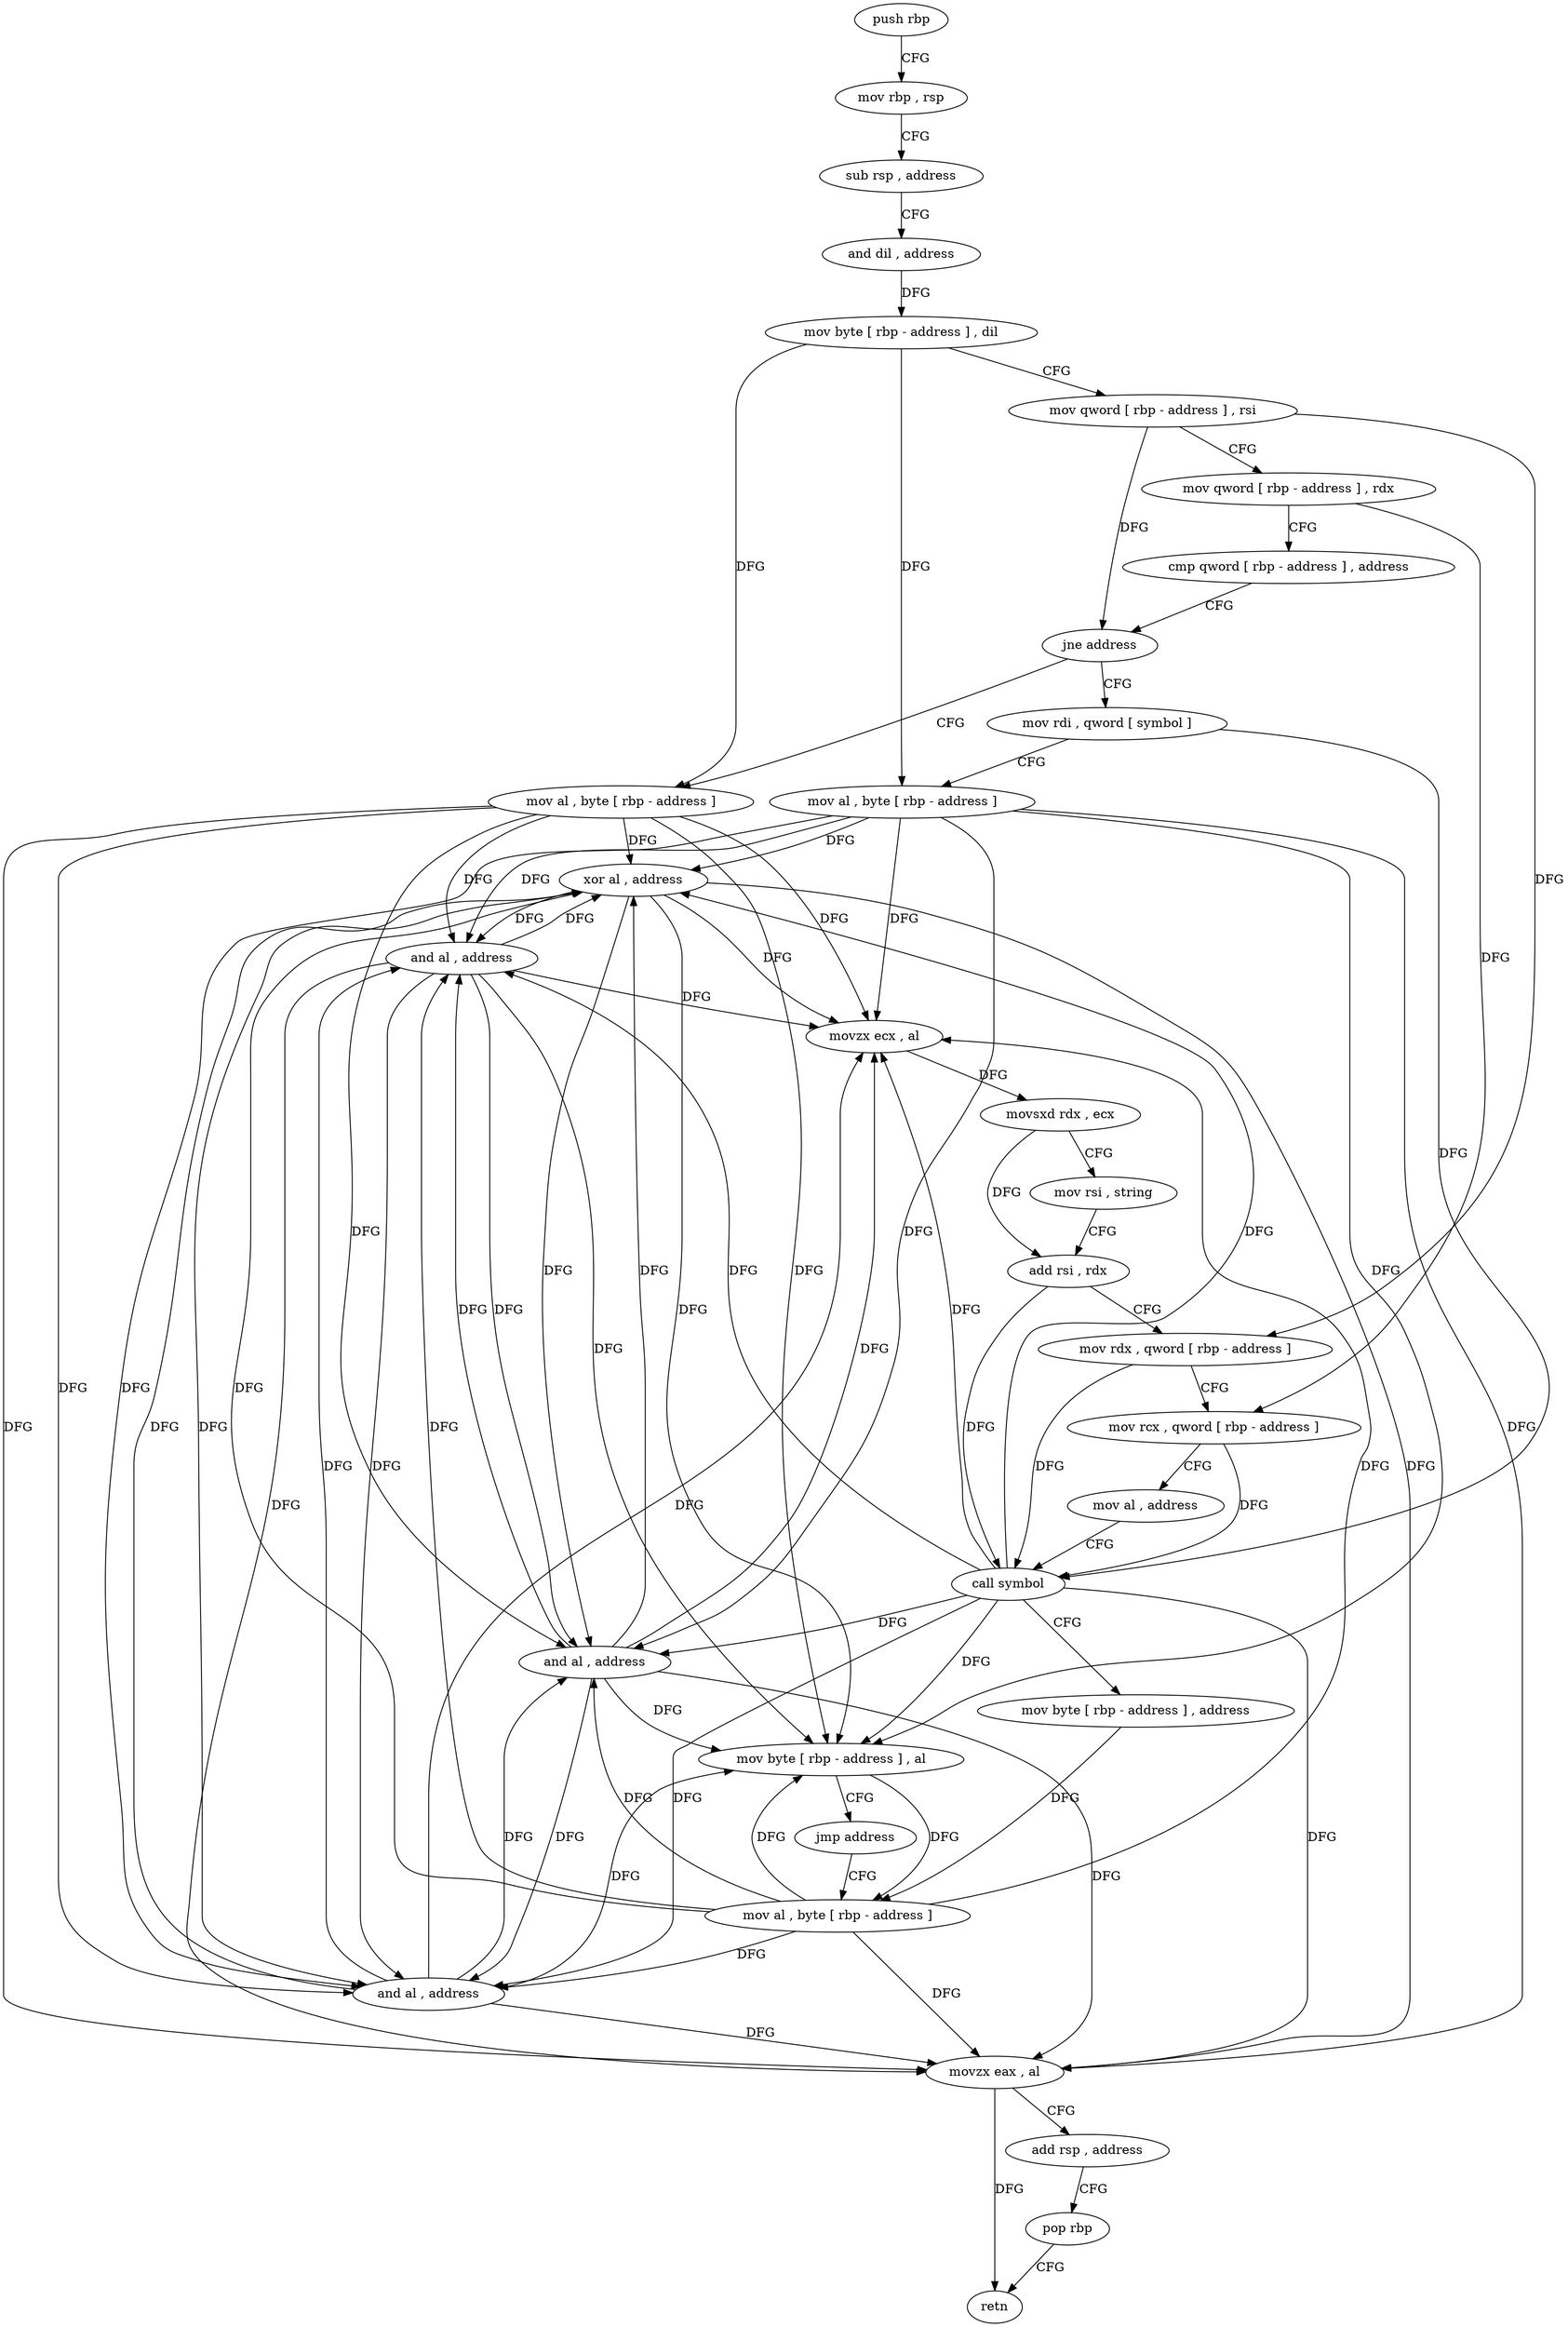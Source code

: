 digraph "func" {
"4433904" [label = "push rbp" ]
"4433905" [label = "mov rbp , rsp" ]
"4433908" [label = "sub rsp , address" ]
"4433912" [label = "and dil , address" ]
"4433916" [label = "mov byte [ rbp - address ] , dil" ]
"4433920" [label = "mov qword [ rbp - address ] , rsi" ]
"4433924" [label = "mov qword [ rbp - address ] , rdx" ]
"4433928" [label = "cmp qword [ rbp - address ] , address" ]
"4433933" [label = "jne address" ]
"4433952" [label = "mov rdi , qword [ symbol ]" ]
"4433939" [label = "mov al , byte [ rbp - address ]" ]
"4433960" [label = "mov al , byte [ rbp - address ]" ]
"4433963" [label = "xor al , address" ]
"4433965" [label = "and al , address" ]
"4433967" [label = "movzx ecx , al" ]
"4433970" [label = "movsxd rdx , ecx" ]
"4433973" [label = "mov rsi , string" ]
"4433983" [label = "add rsi , rdx" ]
"4433986" [label = "mov rdx , qword [ rbp - address ]" ]
"4433990" [label = "mov rcx , qword [ rbp - address ]" ]
"4433994" [label = "mov al , address" ]
"4433996" [label = "call symbol" ]
"4434001" [label = "mov byte [ rbp - address ] , address" ]
"4434005" [label = "mov al , byte [ rbp - address ]" ]
"4433942" [label = "and al , address" ]
"4433944" [label = "mov byte [ rbp - address ] , al" ]
"4433947" [label = "jmp address" ]
"4434008" [label = "and al , address" ]
"4434010" [label = "movzx eax , al" ]
"4434013" [label = "add rsp , address" ]
"4434017" [label = "pop rbp" ]
"4434018" [label = "retn" ]
"4433904" -> "4433905" [ label = "CFG" ]
"4433905" -> "4433908" [ label = "CFG" ]
"4433908" -> "4433912" [ label = "CFG" ]
"4433912" -> "4433916" [ label = "DFG" ]
"4433916" -> "4433920" [ label = "CFG" ]
"4433916" -> "4433960" [ label = "DFG" ]
"4433916" -> "4433939" [ label = "DFG" ]
"4433920" -> "4433924" [ label = "CFG" ]
"4433920" -> "4433933" [ label = "DFG" ]
"4433920" -> "4433986" [ label = "DFG" ]
"4433924" -> "4433928" [ label = "CFG" ]
"4433924" -> "4433990" [ label = "DFG" ]
"4433928" -> "4433933" [ label = "CFG" ]
"4433933" -> "4433952" [ label = "CFG" ]
"4433933" -> "4433939" [ label = "CFG" ]
"4433952" -> "4433960" [ label = "CFG" ]
"4433952" -> "4433996" [ label = "DFG" ]
"4433939" -> "4433942" [ label = "DFG" ]
"4433939" -> "4433963" [ label = "DFG" ]
"4433939" -> "4433965" [ label = "DFG" ]
"4433939" -> "4433967" [ label = "DFG" ]
"4433939" -> "4433944" [ label = "DFG" ]
"4433939" -> "4434008" [ label = "DFG" ]
"4433939" -> "4434010" [ label = "DFG" ]
"4433960" -> "4433963" [ label = "DFG" ]
"4433960" -> "4433965" [ label = "DFG" ]
"4433960" -> "4433967" [ label = "DFG" ]
"4433960" -> "4433942" [ label = "DFG" ]
"4433960" -> "4433944" [ label = "DFG" ]
"4433960" -> "4434008" [ label = "DFG" ]
"4433960" -> "4434010" [ label = "DFG" ]
"4433963" -> "4433965" [ label = "DFG" ]
"4433963" -> "4433967" [ label = "DFG" ]
"4433963" -> "4433942" [ label = "DFG" ]
"4433963" -> "4433944" [ label = "DFG" ]
"4433963" -> "4434008" [ label = "DFG" ]
"4433963" -> "4434010" [ label = "DFG" ]
"4433965" -> "4433967" [ label = "DFG" ]
"4433965" -> "4433963" [ label = "DFG" ]
"4433965" -> "4433942" [ label = "DFG" ]
"4433965" -> "4433944" [ label = "DFG" ]
"4433965" -> "4434008" [ label = "DFG" ]
"4433965" -> "4434010" [ label = "DFG" ]
"4433967" -> "4433970" [ label = "DFG" ]
"4433970" -> "4433973" [ label = "CFG" ]
"4433970" -> "4433983" [ label = "DFG" ]
"4433973" -> "4433983" [ label = "CFG" ]
"4433983" -> "4433986" [ label = "CFG" ]
"4433983" -> "4433996" [ label = "DFG" ]
"4433986" -> "4433990" [ label = "CFG" ]
"4433986" -> "4433996" [ label = "DFG" ]
"4433990" -> "4433994" [ label = "CFG" ]
"4433990" -> "4433996" [ label = "DFG" ]
"4433994" -> "4433996" [ label = "CFG" ]
"4433996" -> "4434001" [ label = "CFG" ]
"4433996" -> "4433963" [ label = "DFG" ]
"4433996" -> "4433965" [ label = "DFG" ]
"4433996" -> "4433967" [ label = "DFG" ]
"4433996" -> "4433942" [ label = "DFG" ]
"4433996" -> "4433944" [ label = "DFG" ]
"4433996" -> "4434008" [ label = "DFG" ]
"4433996" -> "4434010" [ label = "DFG" ]
"4434001" -> "4434005" [ label = "DFG" ]
"4434005" -> "4434008" [ label = "DFG" ]
"4434005" -> "4433963" [ label = "DFG" ]
"4434005" -> "4433965" [ label = "DFG" ]
"4434005" -> "4433967" [ label = "DFG" ]
"4434005" -> "4433942" [ label = "DFG" ]
"4434005" -> "4433944" [ label = "DFG" ]
"4434005" -> "4434010" [ label = "DFG" ]
"4433942" -> "4433944" [ label = "DFG" ]
"4433942" -> "4433963" [ label = "DFG" ]
"4433942" -> "4433965" [ label = "DFG" ]
"4433942" -> "4433967" [ label = "DFG" ]
"4433942" -> "4434008" [ label = "DFG" ]
"4433942" -> "4434010" [ label = "DFG" ]
"4433944" -> "4433947" [ label = "CFG" ]
"4433944" -> "4434005" [ label = "DFG" ]
"4433947" -> "4434005" [ label = "CFG" ]
"4434008" -> "4434010" [ label = "DFG" ]
"4434008" -> "4433963" [ label = "DFG" ]
"4434008" -> "4433965" [ label = "DFG" ]
"4434008" -> "4433967" [ label = "DFG" ]
"4434008" -> "4433942" [ label = "DFG" ]
"4434008" -> "4433944" [ label = "DFG" ]
"4434010" -> "4434013" [ label = "CFG" ]
"4434010" -> "4434018" [ label = "DFG" ]
"4434013" -> "4434017" [ label = "CFG" ]
"4434017" -> "4434018" [ label = "CFG" ]
}

